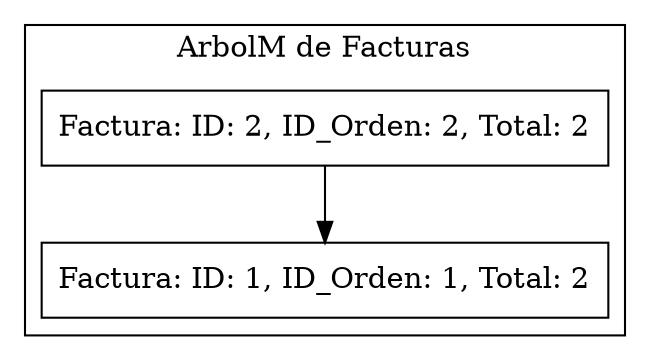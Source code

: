 digraph G {
    node [shape=record];
    rankdir=TB;
    subgraph cluster_0 {
        label = "ArbolM de Facturas";
        n0 [label = "{<data> Factura: ID: 2, ID_Orden: 2, Total: 2}"];
        n0 -> n1;
        n1 [label = "{<data> Factura: ID: 1, ID_Orden: 1, Total: 2}"];
    }
}
